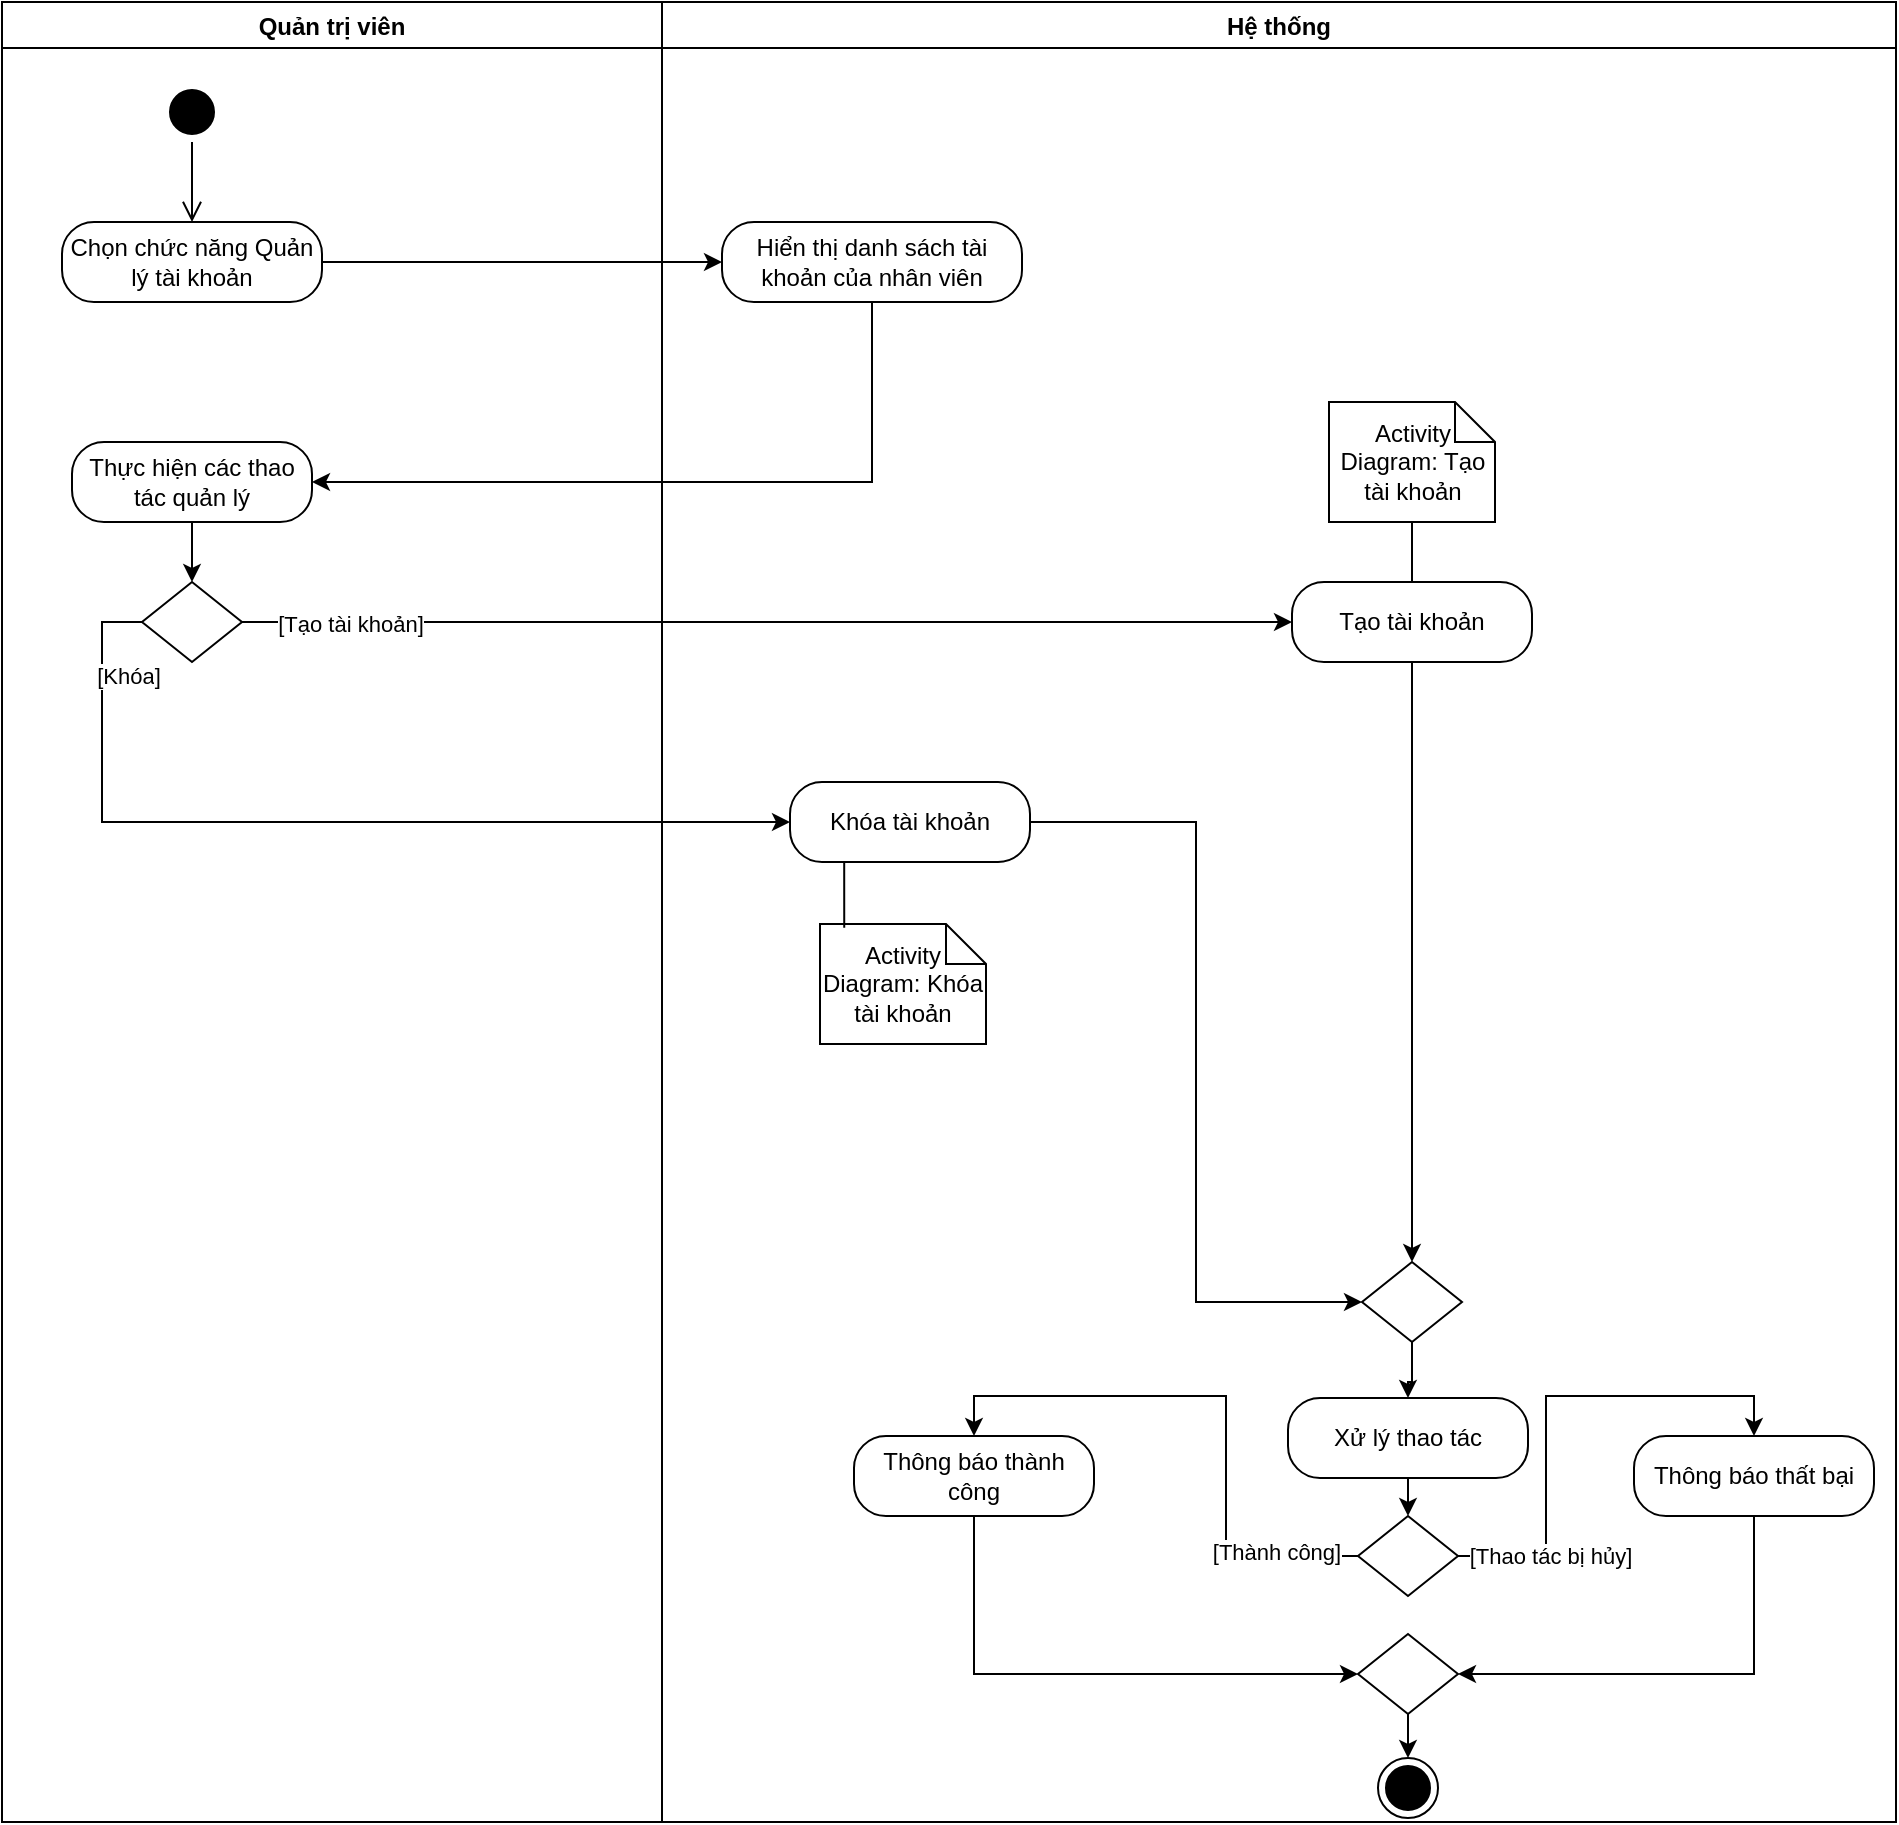 <mxfile version="26.0.16">
  <diagram name="Page-1" id="1A90xIsChJ8imh3Sxdmt">
    <mxGraphModel dx="1290" dy="621" grid="0" gridSize="10" guides="1" tooltips="1" connect="1" arrows="1" fold="1" page="1" pageScale="1" pageWidth="2000" pageHeight="2000" math="0" shadow="0">
      <root>
        <mxCell id="0" />
        <mxCell id="1" parent="0" />
        <mxCell id="8kmHwvQS_Kni_zcChgLi-1" value="Hệ thống" style="swimlane;startSize=23;" parent="1" vertex="1">
          <mxGeometry x="370" y="190" width="617" height="910" as="geometry" />
        </mxCell>
        <mxCell id="8kmHwvQS_Kni_zcChgLi-2" value="Hiển thị danh sách tài khoản của nhân viên" style="rounded=1;whiteSpace=wrap;html=1;arcSize=40;fontColor=#000000;fillColor=#FFFFFF;strokeColor=#000000;" parent="8kmHwvQS_Kni_zcChgLi-1" vertex="1">
          <mxGeometry x="30" y="110" width="150" height="40" as="geometry" />
        </mxCell>
        <mxCell id="8kmHwvQS_Kni_zcChgLi-4" style="edgeStyle=orthogonalEdgeStyle;rounded=0;orthogonalLoop=1;jettySize=auto;html=1;exitX=0.5;exitY=1;exitDx=0;exitDy=0;" parent="8kmHwvQS_Kni_zcChgLi-1" source="8kmHwvQS_Kni_zcChgLi-5" target="8kmHwvQS_Kni_zcChgLi-8" edge="1">
          <mxGeometry relative="1" as="geometry">
            <mxPoint x="445" y="810" as="targetPoint" />
          </mxGeometry>
        </mxCell>
        <mxCell id="8kmHwvQS_Kni_zcChgLi-5" value="" style="rhombus;whiteSpace=wrap;html=1;" parent="8kmHwvQS_Kni_zcChgLi-1" vertex="1">
          <mxGeometry x="350" y="630" width="50" height="40" as="geometry" />
        </mxCell>
        <mxCell id="8kmHwvQS_Kni_zcChgLi-6" value="" style="ellipse;html=1;shape=endState;fillColor=#000000;strokeColor=#000000;" parent="8kmHwvQS_Kni_zcChgLi-1" vertex="1">
          <mxGeometry x="358" y="878" width="30" height="30" as="geometry" />
        </mxCell>
        <mxCell id="8kmHwvQS_Kni_zcChgLi-86" style="edgeStyle=orthogonalEdgeStyle;shape=connector;rounded=0;orthogonalLoop=1;jettySize=auto;html=1;exitX=0.5;exitY=1;exitDx=0;exitDy=0;entryX=0.5;entryY=0;entryDx=0;entryDy=0;strokeColor=default;align=center;verticalAlign=middle;fontFamily=Helvetica;fontSize=11;fontColor=default;labelBackgroundColor=default;startFill=0;endArrow=classic;endFill=1;" parent="8kmHwvQS_Kni_zcChgLi-1" source="8kmHwvQS_Kni_zcChgLi-8" target="8kmHwvQS_Kni_zcChgLi-85" edge="1">
          <mxGeometry relative="1" as="geometry" />
        </mxCell>
        <mxCell id="8kmHwvQS_Kni_zcChgLi-8" value="Xử lý thao tác" style="rounded=1;whiteSpace=wrap;html=1;arcSize=40;fontColor=#000000;fillColor=#FFFFFF;strokeColor=#000000;" parent="8kmHwvQS_Kni_zcChgLi-1" vertex="1">
          <mxGeometry x="313" y="698" width="120" height="40" as="geometry" />
        </mxCell>
        <mxCell id="8kmHwvQS_Kni_zcChgLi-92" style="edgeStyle=orthogonalEdgeStyle;shape=connector;rounded=0;orthogonalLoop=1;jettySize=auto;html=1;exitX=0.5;exitY=1;exitDx=0;exitDy=0;entryX=0;entryY=0.5;entryDx=0;entryDy=0;strokeColor=default;align=center;verticalAlign=middle;fontFamily=Helvetica;fontSize=11;fontColor=default;labelBackgroundColor=default;startFill=0;endArrow=classic;endFill=1;" parent="8kmHwvQS_Kni_zcChgLi-1" source="8kmHwvQS_Kni_zcChgLi-10" target="8kmHwvQS_Kni_zcChgLi-91" edge="1">
          <mxGeometry relative="1" as="geometry" />
        </mxCell>
        <mxCell id="8kmHwvQS_Kni_zcChgLi-10" value="Thông báo thành công" style="rounded=1;whiteSpace=wrap;html=1;arcSize=40;fontColor=#000000;fillColor=#FFFFFF;strokeColor=#000000;" parent="8kmHwvQS_Kni_zcChgLi-1" vertex="1">
          <mxGeometry x="96" y="717" width="120" height="40" as="geometry" />
        </mxCell>
        <mxCell id="8kmHwvQS_Kni_zcChgLi-84" style="edgeStyle=orthogonalEdgeStyle;shape=connector;rounded=0;orthogonalLoop=1;jettySize=auto;html=1;exitX=0.5;exitY=1;exitDx=0;exitDy=0;entryX=0.5;entryY=0;entryDx=0;entryDy=0;strokeColor=default;align=center;verticalAlign=middle;fontFamily=Helvetica;fontSize=11;fontColor=default;labelBackgroundColor=default;startFill=0;endArrow=classic;endFill=1;" parent="8kmHwvQS_Kni_zcChgLi-1" source="8kmHwvQS_Kni_zcChgLi-14" target="8kmHwvQS_Kni_zcChgLi-5" edge="1">
          <mxGeometry relative="1" as="geometry" />
        </mxCell>
        <mxCell id="8kmHwvQS_Kni_zcChgLi-14" value="Tạo tài khoản" style="rounded=1;whiteSpace=wrap;html=1;arcSize=40;fontColor=#000000;fillColor=#FFFFFF;strokeColor=#000000;" parent="8kmHwvQS_Kni_zcChgLi-1" vertex="1">
          <mxGeometry x="315" y="290" width="120" height="40" as="geometry" />
        </mxCell>
        <mxCell id="8kmHwvQS_Kni_zcChgLi-15" style="edgeStyle=orthogonalEdgeStyle;rounded=0;orthogonalLoop=1;jettySize=auto;html=1;exitX=0.5;exitY=1;exitDx=0;exitDy=0;exitPerimeter=0;entryX=0.5;entryY=0;entryDx=0;entryDy=0;endArrow=none;startFill=0;" parent="8kmHwvQS_Kni_zcChgLi-1" source="8kmHwvQS_Kni_zcChgLi-16" target="8kmHwvQS_Kni_zcChgLi-14" edge="1">
          <mxGeometry relative="1" as="geometry" />
        </mxCell>
        <mxCell id="8kmHwvQS_Kni_zcChgLi-16" value="Activity Diagram: Tạo tài khoản" style="shape=note;size=20;whiteSpace=wrap;html=1;" parent="8kmHwvQS_Kni_zcChgLi-1" vertex="1">
          <mxGeometry x="333.5" y="200" width="83" height="60" as="geometry" />
        </mxCell>
        <mxCell id="8kmHwvQS_Kni_zcChgLi-82" style="edgeStyle=orthogonalEdgeStyle;shape=connector;rounded=0;orthogonalLoop=1;jettySize=auto;html=1;exitX=1;exitY=0.5;exitDx=0;exitDy=0;entryX=0;entryY=0.5;entryDx=0;entryDy=0;strokeColor=default;align=center;verticalAlign=middle;fontFamily=Helvetica;fontSize=11;fontColor=default;labelBackgroundColor=default;startFill=0;endArrow=classic;endFill=1;" parent="8kmHwvQS_Kni_zcChgLi-1" source="8kmHwvQS_Kni_zcChgLi-77" target="8kmHwvQS_Kni_zcChgLi-5" edge="1">
          <mxGeometry relative="1" as="geometry" />
        </mxCell>
        <mxCell id="8kmHwvQS_Kni_zcChgLi-77" value="Khóa tài khoản" style="rounded=1;whiteSpace=wrap;html=1;arcSize=40;fontColor=#000000;fillColor=#FFFFFF;strokeColor=#000000;" parent="8kmHwvQS_Kni_zcChgLi-1" vertex="1">
          <mxGeometry x="64" y="390" width="120" height="40" as="geometry" />
        </mxCell>
        <mxCell id="8kmHwvQS_Kni_zcChgLi-79" value="Activity Diagram: Khóa tài khoản" style="shape=note;size=20;whiteSpace=wrap;html=1;" parent="8kmHwvQS_Kni_zcChgLi-1" vertex="1">
          <mxGeometry x="79" y="461" width="83" height="60" as="geometry" />
        </mxCell>
        <mxCell id="8kmHwvQS_Kni_zcChgLi-81" style="edgeStyle=orthogonalEdgeStyle;rounded=0;orthogonalLoop=1;jettySize=auto;html=1;exitX=0.25;exitY=1;exitDx=0;exitDy=0;entryX=0.146;entryY=0.032;entryDx=0;entryDy=0;entryPerimeter=0;endArrow=none;startFill=0;" parent="8kmHwvQS_Kni_zcChgLi-1" source="8kmHwvQS_Kni_zcChgLi-77" target="8kmHwvQS_Kni_zcChgLi-79" edge="1">
          <mxGeometry relative="1" as="geometry" />
        </mxCell>
        <mxCell id="8kmHwvQS_Kni_zcChgLi-87" style="edgeStyle=orthogonalEdgeStyle;shape=connector;rounded=0;orthogonalLoop=1;jettySize=auto;html=1;exitX=0;exitY=0.5;exitDx=0;exitDy=0;entryX=0.5;entryY=0;entryDx=0;entryDy=0;strokeColor=default;align=center;verticalAlign=middle;fontFamily=Helvetica;fontSize=11;fontColor=default;labelBackgroundColor=default;startFill=0;endArrow=classic;endFill=1;" parent="8kmHwvQS_Kni_zcChgLi-1" source="8kmHwvQS_Kni_zcChgLi-85" target="8kmHwvQS_Kni_zcChgLi-10" edge="1">
          <mxGeometry relative="1" as="geometry" />
        </mxCell>
        <mxCell id="8kmHwvQS_Kni_zcChgLi-95" value="[Thành công]" style="edgeLabel;html=1;align=center;verticalAlign=middle;resizable=0;points=[];fontFamily=Helvetica;fontSize=11;fontColor=default;labelBackgroundColor=default;" parent="8kmHwvQS_Kni_zcChgLi-87" vertex="1" connectable="0">
          <mxGeometry x="-0.72" y="-2" relative="1" as="geometry">
            <mxPoint as="offset" />
          </mxGeometry>
        </mxCell>
        <mxCell id="8kmHwvQS_Kni_zcChgLi-90" style="edgeStyle=orthogonalEdgeStyle;shape=connector;rounded=0;orthogonalLoop=1;jettySize=auto;html=1;exitX=1;exitY=0.5;exitDx=0;exitDy=0;entryX=0.5;entryY=0;entryDx=0;entryDy=0;strokeColor=default;align=center;verticalAlign=middle;fontFamily=Helvetica;fontSize=11;fontColor=default;labelBackgroundColor=default;startFill=0;endArrow=classic;endFill=1;" parent="8kmHwvQS_Kni_zcChgLi-1" source="8kmHwvQS_Kni_zcChgLi-85" target="8kmHwvQS_Kni_zcChgLi-89" edge="1">
          <mxGeometry relative="1" as="geometry" />
        </mxCell>
        <mxCell id="8kmHwvQS_Kni_zcChgLi-96" value="[Thao tác bị hủy]" style="edgeLabel;html=1;align=center;verticalAlign=middle;resizable=0;points=[];fontFamily=Helvetica;fontSize=11;fontColor=default;labelBackgroundColor=default;" parent="8kmHwvQS_Kni_zcChgLi-90" vertex="1" connectable="0">
          <mxGeometry x="-0.792" y="2" relative="1" as="geometry">
            <mxPoint x="20" y="2" as="offset" />
          </mxGeometry>
        </mxCell>
        <mxCell id="8kmHwvQS_Kni_zcChgLi-85" value="" style="rhombus;whiteSpace=wrap;html=1;" parent="8kmHwvQS_Kni_zcChgLi-1" vertex="1">
          <mxGeometry x="348" y="757" width="50" height="40" as="geometry" />
        </mxCell>
        <mxCell id="8kmHwvQS_Kni_zcChgLi-93" style="edgeStyle=orthogonalEdgeStyle;shape=connector;rounded=0;orthogonalLoop=1;jettySize=auto;html=1;exitX=0.5;exitY=1;exitDx=0;exitDy=0;entryX=1;entryY=0.5;entryDx=0;entryDy=0;strokeColor=default;align=center;verticalAlign=middle;fontFamily=Helvetica;fontSize=11;fontColor=default;labelBackgroundColor=default;startFill=0;endArrow=classic;endFill=1;" parent="8kmHwvQS_Kni_zcChgLi-1" source="8kmHwvQS_Kni_zcChgLi-89" target="8kmHwvQS_Kni_zcChgLi-91" edge="1">
          <mxGeometry relative="1" as="geometry" />
        </mxCell>
        <mxCell id="8kmHwvQS_Kni_zcChgLi-89" value="Thông báo thất bại" style="rounded=1;whiteSpace=wrap;html=1;arcSize=40;fontColor=#000000;fillColor=#FFFFFF;strokeColor=#000000;" parent="8kmHwvQS_Kni_zcChgLi-1" vertex="1">
          <mxGeometry x="486" y="717" width="120" height="40" as="geometry" />
        </mxCell>
        <mxCell id="8kmHwvQS_Kni_zcChgLi-94" style="edgeStyle=orthogonalEdgeStyle;shape=connector;rounded=0;orthogonalLoop=1;jettySize=auto;html=1;exitX=0.5;exitY=1;exitDx=0;exitDy=0;entryX=0.5;entryY=0;entryDx=0;entryDy=0;strokeColor=default;align=center;verticalAlign=middle;fontFamily=Helvetica;fontSize=11;fontColor=default;labelBackgroundColor=default;startFill=0;endArrow=classic;endFill=1;" parent="8kmHwvQS_Kni_zcChgLi-1" source="8kmHwvQS_Kni_zcChgLi-91" target="8kmHwvQS_Kni_zcChgLi-6" edge="1">
          <mxGeometry relative="1" as="geometry" />
        </mxCell>
        <mxCell id="8kmHwvQS_Kni_zcChgLi-91" value="" style="rhombus;whiteSpace=wrap;html=1;" parent="8kmHwvQS_Kni_zcChgLi-1" vertex="1">
          <mxGeometry x="348" y="816" width="50" height="40" as="geometry" />
        </mxCell>
        <mxCell id="8kmHwvQS_Kni_zcChgLi-17" value="Quản trị viên" style="swimlane;startSize=23;" parent="1" vertex="1">
          <mxGeometry x="40" y="190" width="330" height="910" as="geometry" />
        </mxCell>
        <mxCell id="8kmHwvQS_Kni_zcChgLi-18" value="Chọn chức năng Quản lý tài khoản" style="rounded=1;whiteSpace=wrap;html=1;arcSize=40;fontColor=#000000;fillColor=#FFFFFF;strokeColor=#000000;" parent="8kmHwvQS_Kni_zcChgLi-17" vertex="1">
          <mxGeometry x="30" y="110" width="130" height="40" as="geometry" />
        </mxCell>
        <mxCell id="8kmHwvQS_Kni_zcChgLi-19" value="" style="ellipse;html=1;shape=startState;fillColor=#000000;strokeColor=#000000;" parent="8kmHwvQS_Kni_zcChgLi-17" vertex="1">
          <mxGeometry x="80" y="40" width="30" height="30" as="geometry" />
        </mxCell>
        <mxCell id="8kmHwvQS_Kni_zcChgLi-20" value="" style="edgeStyle=orthogonalEdgeStyle;html=1;verticalAlign=bottom;endArrow=open;endSize=8;strokeColor=#000000;rounded=0;entryX=0.5;entryY=0;entryDx=0;entryDy=0;" parent="8kmHwvQS_Kni_zcChgLi-17" source="8kmHwvQS_Kni_zcChgLi-19" target="8kmHwvQS_Kni_zcChgLi-18" edge="1">
          <mxGeometry relative="1" as="geometry">
            <mxPoint x="90" y="130" as="targetPoint" />
          </mxGeometry>
        </mxCell>
        <mxCell id="8kmHwvQS_Kni_zcChgLi-21" style="edgeStyle=orthogonalEdgeStyle;rounded=0;orthogonalLoop=1;jettySize=auto;html=1;exitX=0.5;exitY=1;exitDx=0;exitDy=0;entryX=0.5;entryY=0;entryDx=0;entryDy=0;" parent="8kmHwvQS_Kni_zcChgLi-17" source="8kmHwvQS_Kni_zcChgLi-22" target="8kmHwvQS_Kni_zcChgLi-23" edge="1">
          <mxGeometry relative="1" as="geometry" />
        </mxCell>
        <mxCell id="8kmHwvQS_Kni_zcChgLi-22" value="Thực hiện các thao tác quản lý" style="rounded=1;whiteSpace=wrap;html=1;arcSize=40;fontColor=#000000;fillColor=#FFFFFF;strokeColor=#000000;" parent="8kmHwvQS_Kni_zcChgLi-17" vertex="1">
          <mxGeometry x="35" y="220" width="120" height="40" as="geometry" />
        </mxCell>
        <mxCell id="8kmHwvQS_Kni_zcChgLi-23" value="" style="rhombus;whiteSpace=wrap;html=1;" parent="8kmHwvQS_Kni_zcChgLi-17" vertex="1">
          <mxGeometry x="70" y="290" width="50" height="40" as="geometry" />
        </mxCell>
        <mxCell id="8kmHwvQS_Kni_zcChgLi-25" style="edgeStyle=orthogonalEdgeStyle;rounded=0;orthogonalLoop=1;jettySize=auto;html=1;exitX=1;exitY=0.5;exitDx=0;exitDy=0;" parent="1" source="8kmHwvQS_Kni_zcChgLi-18" target="8kmHwvQS_Kni_zcChgLi-2" edge="1">
          <mxGeometry relative="1" as="geometry" />
        </mxCell>
        <mxCell id="8kmHwvQS_Kni_zcChgLi-26" style="edgeStyle=orthogonalEdgeStyle;rounded=0;orthogonalLoop=1;jettySize=auto;html=1;exitX=0.5;exitY=1;exitDx=0;exitDy=0;entryX=1;entryY=0.5;entryDx=0;entryDy=0;" parent="1" source="8kmHwvQS_Kni_zcChgLi-2" target="8kmHwvQS_Kni_zcChgLi-22" edge="1">
          <mxGeometry relative="1" as="geometry" />
        </mxCell>
        <mxCell id="8kmHwvQS_Kni_zcChgLi-27" style="edgeStyle=orthogonalEdgeStyle;rounded=0;orthogonalLoop=1;jettySize=auto;html=1;exitX=0;exitY=0.5;exitDx=0;exitDy=0;entryX=0;entryY=0.5;entryDx=0;entryDy=0;" parent="1" source="8kmHwvQS_Kni_zcChgLi-23" target="8kmHwvQS_Kni_zcChgLi-77" edge="1">
          <mxGeometry relative="1" as="geometry">
            <mxPoint x="390" y="670" as="targetPoint" />
            <mxPoint x="170" y="580" as="sourcePoint" />
          </mxGeometry>
        </mxCell>
        <mxCell id="8kmHwvQS_Kni_zcChgLi-28" value="[Khóa&lt;span style=&quot;background-color: light-dark(#ffffff, var(--ge-dark-color, #121212)); color: light-dark(rgb(0, 0, 0), rgb(255, 255, 255));&quot;&gt;]&lt;/span&gt;" style="edgeLabel;html=1;align=center;verticalAlign=middle;resizable=0;points=[];" parent="8kmHwvQS_Kni_zcChgLi-27" vertex="1" connectable="0">
          <mxGeometry x="-0.28" y="3" relative="1" as="geometry">
            <mxPoint x="-34" y="-70" as="offset" />
          </mxGeometry>
        </mxCell>
        <mxCell id="8kmHwvQS_Kni_zcChgLi-32" style="edgeStyle=elbowEdgeStyle;rounded=0;orthogonalLoop=1;jettySize=auto;html=1;exitX=1;exitY=0.5;exitDx=0;exitDy=0;entryX=0;entryY=0.5;entryDx=0;entryDy=0;" parent="1" source="8kmHwvQS_Kni_zcChgLi-23" target="8kmHwvQS_Kni_zcChgLi-14" edge="1">
          <mxGeometry relative="1" as="geometry">
            <mxPoint x="620" y="500" as="targetPoint" />
            <Array as="points">
              <mxPoint x="260" y="480" />
            </Array>
          </mxGeometry>
        </mxCell>
        <mxCell id="8kmHwvQS_Kni_zcChgLi-33" value="[Tạo tài khoản]" style="edgeLabel;html=1;align=center;verticalAlign=middle;resizable=0;points=[];" parent="8kmHwvQS_Kni_zcChgLi-32" vertex="1" connectable="0">
          <mxGeometry x="-0.794" y="-1" relative="1" as="geometry">
            <mxPoint as="offset" />
          </mxGeometry>
        </mxCell>
      </root>
    </mxGraphModel>
  </diagram>
</mxfile>
